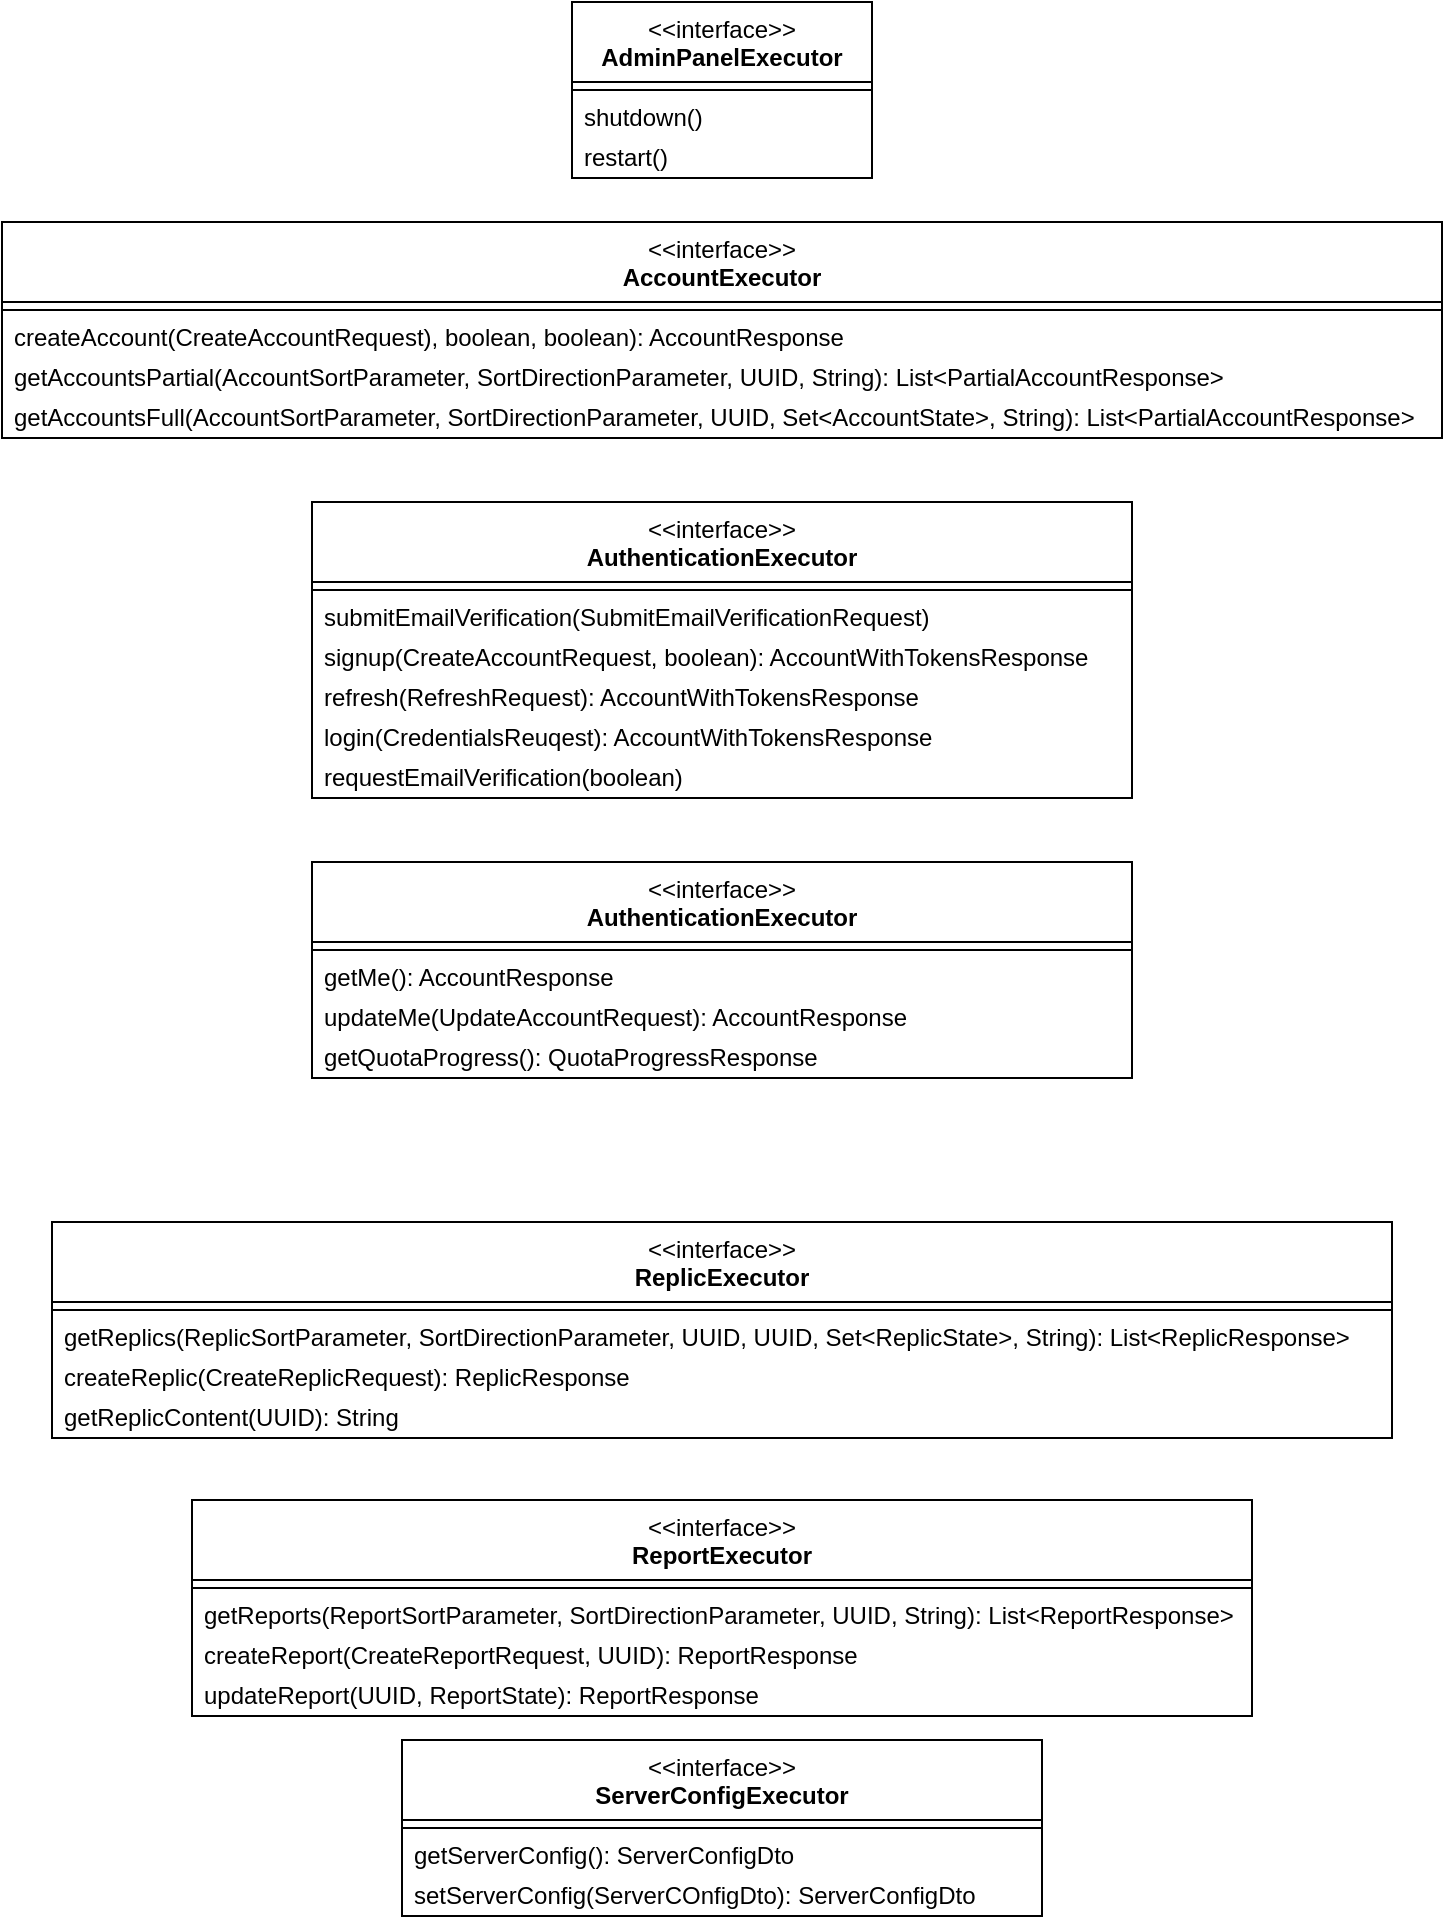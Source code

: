 <mxfile version="28.2.5">
  <diagram name="Seite-1" id="tv3RCUC1lsHie5otSo7a">
    <mxGraphModel dx="2037" dy="1180" grid="1" gridSize="10" guides="1" tooltips="1" connect="1" arrows="1" fold="1" page="1" pageScale="1" pageWidth="827" pageHeight="1169" math="0" shadow="0">
      <root>
        <mxCell id="0" />
        <mxCell id="1" parent="0" />
        <mxCell id="T4kr8lGrIxhb68_Cwea7-1" value="&amp;lt;&amp;lt;interface&amp;gt;&amp;gt;&lt;br&gt;&lt;b&gt;AccountExecutor&lt;/b&gt;&lt;div&gt;&lt;br/&gt;&lt;/div&gt;" style="swimlane;fontStyle=0;align=center;verticalAlign=top;childLayout=stackLayout;horizontal=1;startSize=40;horizontalStack=0;resizeParent=1;resizeParentMax=0;resizeLast=0;collapsible=0;marginBottom=0;html=1;whiteSpace=wrap;" parent="1" vertex="1">
          <mxGeometry x="35" y="140" width="720" height="108" as="geometry" />
        </mxCell>
        <mxCell id="T4kr8lGrIxhb68_Cwea7-6" value="" style="line;strokeWidth=1;fillColor=none;align=left;verticalAlign=middle;spacingTop=-1;spacingLeft=3;spacingRight=3;rotatable=0;labelPosition=right;points=[];portConstraint=eastwest;" parent="T4kr8lGrIxhb68_Cwea7-1" vertex="1">
          <mxGeometry y="40" width="720" height="8" as="geometry" />
        </mxCell>
        <mxCell id="T4kr8lGrIxhb68_Cwea7-8" value="createAccount(CreateAccountRequest), boolean, boolean): AccountResponse" style="text;html=1;strokeColor=none;fillColor=none;align=left;verticalAlign=middle;spacingLeft=4;spacingRight=4;overflow=hidden;rotatable=0;points=[[0,0.5],[1,0.5]];portConstraint=eastwest;whiteSpace=wrap;" parent="T4kr8lGrIxhb68_Cwea7-1" vertex="1">
          <mxGeometry y="48" width="720" height="20" as="geometry" />
        </mxCell>
        <mxCell id="T4kr8lGrIxhb68_Cwea7-9" value="getAccountsPartial(AccountSortParameter, SortDirectionParameter, UUID, String): List&amp;lt;PartialAccountResponse&amp;gt;" style="text;html=1;strokeColor=none;fillColor=none;align=left;verticalAlign=middle;spacingLeft=4;spacingRight=4;overflow=hidden;rotatable=0;points=[[0,0.5],[1,0.5]];portConstraint=eastwest;whiteSpace=wrap;" parent="T4kr8lGrIxhb68_Cwea7-1" vertex="1">
          <mxGeometry y="68" width="720" height="20" as="geometry" />
        </mxCell>
        <mxCell id="T4kr8lGrIxhb68_Cwea7-11" value="getAccountsFull(AccountSortParameter, SortDirectionParameter, UUID, Set&amp;lt;AccountState&amp;gt;, String): List&amp;lt;PartialAccountResponse&amp;gt;" style="text;html=1;strokeColor=none;fillColor=none;align=left;verticalAlign=middle;spacingLeft=4;spacingRight=4;overflow=hidden;rotatable=0;points=[[0,0.5],[1,0.5]];portConstraint=eastwest;whiteSpace=wrap;" parent="T4kr8lGrIxhb68_Cwea7-1" vertex="1">
          <mxGeometry y="88" width="720" height="20" as="geometry" />
        </mxCell>
        <mxCell id="T4kr8lGrIxhb68_Cwea7-12" value="&amp;lt;&amp;lt;interface&amp;gt;&amp;gt;&lt;br&gt;&lt;b&gt;AdminPanelExecutor&lt;/b&gt;&lt;div&gt;&lt;br&gt;&lt;/div&gt;" style="swimlane;fontStyle=0;align=center;verticalAlign=top;childLayout=stackLayout;horizontal=1;startSize=40;horizontalStack=0;resizeParent=1;resizeParentMax=0;resizeLast=0;collapsible=0;marginBottom=0;html=1;whiteSpace=wrap;" parent="1" vertex="1">
          <mxGeometry x="320" y="30" width="150" height="88" as="geometry" />
        </mxCell>
        <mxCell id="T4kr8lGrIxhb68_Cwea7-13" value="" style="line;strokeWidth=1;fillColor=none;align=left;verticalAlign=middle;spacingTop=-1;spacingLeft=3;spacingRight=3;rotatable=0;labelPosition=right;points=[];portConstraint=eastwest;" parent="T4kr8lGrIxhb68_Cwea7-12" vertex="1">
          <mxGeometry y="40" width="150" height="8" as="geometry" />
        </mxCell>
        <mxCell id="T4kr8lGrIxhb68_Cwea7-14" value="shutdown()" style="text;html=1;strokeColor=none;fillColor=none;align=left;verticalAlign=middle;spacingLeft=4;spacingRight=4;overflow=hidden;rotatable=0;points=[[0,0.5],[1,0.5]];portConstraint=eastwest;whiteSpace=wrap;" parent="T4kr8lGrIxhb68_Cwea7-12" vertex="1">
          <mxGeometry y="48" width="150" height="20" as="geometry" />
        </mxCell>
        <mxCell id="T4kr8lGrIxhb68_Cwea7-17" value="restart()" style="text;html=1;strokeColor=none;fillColor=none;align=left;verticalAlign=middle;spacingLeft=4;spacingRight=4;overflow=hidden;rotatable=0;points=[[0,0.5],[1,0.5]];portConstraint=eastwest;whiteSpace=wrap;" parent="T4kr8lGrIxhb68_Cwea7-12" vertex="1">
          <mxGeometry y="68" width="150" height="20" as="geometry" />
        </mxCell>
        <mxCell id="T4kr8lGrIxhb68_Cwea7-18" value="&amp;lt;&amp;lt;interface&amp;gt;&amp;gt;&lt;br&gt;&lt;b&gt;AuthenticationExecutor&lt;/b&gt;&lt;div&gt;&lt;br&gt;&lt;/div&gt;" style="swimlane;fontStyle=0;align=center;verticalAlign=top;childLayout=stackLayout;horizontal=1;startSize=40;horizontalStack=0;resizeParent=1;resizeParentMax=0;resizeLast=0;collapsible=0;marginBottom=0;html=1;whiteSpace=wrap;" parent="1" vertex="1">
          <mxGeometry x="190" y="280" width="410" height="148" as="geometry" />
        </mxCell>
        <mxCell id="T4kr8lGrIxhb68_Cwea7-19" value="" style="line;strokeWidth=1;fillColor=none;align=left;verticalAlign=middle;spacingTop=-1;spacingLeft=3;spacingRight=3;rotatable=0;labelPosition=right;points=[];portConstraint=eastwest;" parent="T4kr8lGrIxhb68_Cwea7-18" vertex="1">
          <mxGeometry y="40" width="410" height="8" as="geometry" />
        </mxCell>
        <mxCell id="T4kr8lGrIxhb68_Cwea7-20" value="submitEmailVerification(SubmitEmailVerificationRequest)" style="text;html=1;strokeColor=none;fillColor=none;align=left;verticalAlign=middle;spacingLeft=4;spacingRight=4;overflow=hidden;rotatable=0;points=[[0,0.5],[1,0.5]];portConstraint=eastwest;whiteSpace=wrap;" parent="T4kr8lGrIxhb68_Cwea7-18" vertex="1">
          <mxGeometry y="48" width="410" height="20" as="geometry" />
        </mxCell>
        <mxCell id="T4kr8lGrIxhb68_Cwea7-21" value="signup(CreateAccountRequest, boolean): AccountWithTokensResponse" style="text;html=1;strokeColor=none;fillColor=none;align=left;verticalAlign=middle;spacingLeft=4;spacingRight=4;overflow=hidden;rotatable=0;points=[[0,0.5],[1,0.5]];portConstraint=eastwest;whiteSpace=wrap;" parent="T4kr8lGrIxhb68_Cwea7-18" vertex="1">
          <mxGeometry y="68" width="410" height="20" as="geometry" />
        </mxCell>
        <mxCell id="T4kr8lGrIxhb68_Cwea7-22" value="refresh(RefreshRequest): AccountWithTokensResponse" style="text;html=1;strokeColor=none;fillColor=none;align=left;verticalAlign=middle;spacingLeft=4;spacingRight=4;overflow=hidden;rotatable=0;points=[[0,0.5],[1,0.5]];portConstraint=eastwest;whiteSpace=wrap;" parent="T4kr8lGrIxhb68_Cwea7-18" vertex="1">
          <mxGeometry y="88" width="410" height="20" as="geometry" />
        </mxCell>
        <mxCell id="T4kr8lGrIxhb68_Cwea7-25" value="login(CredentialsReuqest): AccountWithTokensResponse" style="text;html=1;strokeColor=none;fillColor=none;align=left;verticalAlign=middle;spacingLeft=4;spacingRight=4;overflow=hidden;rotatable=0;points=[[0,0.5],[1,0.5]];portConstraint=eastwest;whiteSpace=wrap;" parent="T4kr8lGrIxhb68_Cwea7-18" vertex="1">
          <mxGeometry y="108" width="410" height="20" as="geometry" />
        </mxCell>
        <mxCell id="T4kr8lGrIxhb68_Cwea7-26" value="requestEmailVerification(boolean)" style="text;html=1;strokeColor=none;fillColor=none;align=left;verticalAlign=middle;spacingLeft=4;spacingRight=4;overflow=hidden;rotatable=0;points=[[0,0.5],[1,0.5]];portConstraint=eastwest;whiteSpace=wrap;" parent="T4kr8lGrIxhb68_Cwea7-18" vertex="1">
          <mxGeometry y="128" width="410" height="20" as="geometry" />
        </mxCell>
        <mxCell id="T4kr8lGrIxhb68_Cwea7-27" value="&amp;lt;&amp;lt;interface&amp;gt;&amp;gt;&lt;br&gt;&lt;b&gt;ReplicExecutor&lt;/b&gt;&lt;div&gt;&lt;br&gt;&lt;/div&gt;" style="swimlane;fontStyle=0;align=center;verticalAlign=top;childLayout=stackLayout;horizontal=1;startSize=40;horizontalStack=0;resizeParent=1;resizeParentMax=0;resizeLast=0;collapsible=0;marginBottom=0;html=1;whiteSpace=wrap;" parent="1" vertex="1">
          <mxGeometry x="60" y="640" width="670" height="108" as="geometry" />
        </mxCell>
        <mxCell id="T4kr8lGrIxhb68_Cwea7-28" value="" style="line;strokeWidth=1;fillColor=none;align=left;verticalAlign=middle;spacingTop=-1;spacingLeft=3;spacingRight=3;rotatable=0;labelPosition=right;points=[];portConstraint=eastwest;" parent="T4kr8lGrIxhb68_Cwea7-27" vertex="1">
          <mxGeometry y="40" width="670" height="8" as="geometry" />
        </mxCell>
        <mxCell id="T4kr8lGrIxhb68_Cwea7-29" value="getReplics(ReplicSortParameter, SortDirectionParameter, UUID, UUID, Set&amp;lt;ReplicState&amp;gt;, String): List&amp;lt;ReplicResponse&amp;gt;" style="text;html=1;strokeColor=none;fillColor=none;align=left;verticalAlign=middle;spacingLeft=4;spacingRight=4;overflow=hidden;rotatable=0;points=[[0,0.5],[1,0.5]];portConstraint=eastwest;whiteSpace=wrap;" parent="T4kr8lGrIxhb68_Cwea7-27" vertex="1">
          <mxGeometry y="48" width="670" height="20" as="geometry" />
        </mxCell>
        <mxCell id="T4kr8lGrIxhb68_Cwea7-30" value="createReplic(CreateReplicRequest): ReplicResponse" style="text;html=1;strokeColor=none;fillColor=none;align=left;verticalAlign=middle;spacingLeft=4;spacingRight=4;overflow=hidden;rotatable=0;points=[[0,0.5],[1,0.5]];portConstraint=eastwest;whiteSpace=wrap;" parent="T4kr8lGrIxhb68_Cwea7-27" vertex="1">
          <mxGeometry y="68" width="670" height="20" as="geometry" />
        </mxCell>
        <mxCell id="T4kr8lGrIxhb68_Cwea7-31" value="getReplicContent(UUID): String" style="text;html=1;strokeColor=none;fillColor=none;align=left;verticalAlign=middle;spacingLeft=4;spacingRight=4;overflow=hidden;rotatable=0;points=[[0,0.5],[1,0.5]];portConstraint=eastwest;whiteSpace=wrap;" parent="T4kr8lGrIxhb68_Cwea7-27" vertex="1">
          <mxGeometry y="88" width="670" height="20" as="geometry" />
        </mxCell>
        <mxCell id="T4kr8lGrIxhb68_Cwea7-36" value="&amp;lt;&amp;lt;interface&amp;gt;&amp;gt;&lt;br&gt;&lt;b&gt;ReportExecutor&lt;/b&gt;&lt;div&gt;&lt;br&gt;&lt;/div&gt;" style="swimlane;fontStyle=0;align=center;verticalAlign=top;childLayout=stackLayout;horizontal=1;startSize=40;horizontalStack=0;resizeParent=1;resizeParentMax=0;resizeLast=0;collapsible=0;marginBottom=0;html=1;whiteSpace=wrap;" parent="1" vertex="1">
          <mxGeometry x="130" y="779" width="530" height="108" as="geometry" />
        </mxCell>
        <mxCell id="T4kr8lGrIxhb68_Cwea7-37" value="" style="line;strokeWidth=1;fillColor=none;align=left;verticalAlign=middle;spacingTop=-1;spacingLeft=3;spacingRight=3;rotatable=0;labelPosition=right;points=[];portConstraint=eastwest;" parent="T4kr8lGrIxhb68_Cwea7-36" vertex="1">
          <mxGeometry y="40" width="530" height="8" as="geometry" />
        </mxCell>
        <mxCell id="T4kr8lGrIxhb68_Cwea7-38" value="getReports(ReportSortParameter, SortDirectionParameter, UUID, String): List&amp;lt;ReportResponse&amp;gt;" style="text;html=1;strokeColor=none;fillColor=none;align=left;verticalAlign=middle;spacingLeft=4;spacingRight=4;overflow=hidden;rotatable=0;points=[[0,0.5],[1,0.5]];portConstraint=eastwest;whiteSpace=wrap;" parent="T4kr8lGrIxhb68_Cwea7-36" vertex="1">
          <mxGeometry y="48" width="530" height="20" as="geometry" />
        </mxCell>
        <mxCell id="T4kr8lGrIxhb68_Cwea7-39" value="createReport(CreateReportRequest, UUID): ReportResponse" style="text;html=1;strokeColor=none;fillColor=none;align=left;verticalAlign=middle;spacingLeft=4;spacingRight=4;overflow=hidden;rotatable=0;points=[[0,0.5],[1,0.5]];portConstraint=eastwest;whiteSpace=wrap;" parent="T4kr8lGrIxhb68_Cwea7-36" vertex="1">
          <mxGeometry y="68" width="530" height="20" as="geometry" />
        </mxCell>
        <mxCell id="LKBNffSOK_iH0aHdxePR-1" value="updateReport(UUID, ReportState): ReportResponse" style="text;html=1;strokeColor=none;fillColor=none;align=left;verticalAlign=middle;spacingLeft=4;spacingRight=4;overflow=hidden;rotatable=0;points=[[0,0.5],[1,0.5]];portConstraint=eastwest;whiteSpace=wrap;" vertex="1" parent="T4kr8lGrIxhb68_Cwea7-36">
          <mxGeometry y="88" width="530" height="20" as="geometry" />
        </mxCell>
        <mxCell id="T4kr8lGrIxhb68_Cwea7-41" value="&amp;lt;&amp;lt;interface&amp;gt;&amp;gt;&lt;br&gt;&lt;b&gt;ServerConfigExecutor&lt;/b&gt;&lt;div&gt;&lt;br&gt;&lt;/div&gt;" style="swimlane;fontStyle=0;align=center;verticalAlign=top;childLayout=stackLayout;horizontal=1;startSize=40;horizontalStack=0;resizeParent=1;resizeParentMax=0;resizeLast=0;collapsible=0;marginBottom=0;html=1;whiteSpace=wrap;" parent="1" vertex="1">
          <mxGeometry x="235" y="899" width="320" height="88" as="geometry" />
        </mxCell>
        <mxCell id="T4kr8lGrIxhb68_Cwea7-42" value="" style="line;strokeWidth=1;fillColor=none;align=left;verticalAlign=middle;spacingTop=-1;spacingLeft=3;spacingRight=3;rotatable=0;labelPosition=right;points=[];portConstraint=eastwest;" parent="T4kr8lGrIxhb68_Cwea7-41" vertex="1">
          <mxGeometry y="40" width="320" height="8" as="geometry" />
        </mxCell>
        <mxCell id="T4kr8lGrIxhb68_Cwea7-43" value="getServerConfig(): ServerConfigDto" style="text;html=1;strokeColor=none;fillColor=none;align=left;verticalAlign=middle;spacingLeft=4;spacingRight=4;overflow=hidden;rotatable=0;points=[[0,0.5],[1,0.5]];portConstraint=eastwest;whiteSpace=wrap;" parent="T4kr8lGrIxhb68_Cwea7-41" vertex="1">
          <mxGeometry y="48" width="320" height="20" as="geometry" />
        </mxCell>
        <mxCell id="T4kr8lGrIxhb68_Cwea7-44" value="setServerConfig(ServerCOnfigDto): ServerConfigDto" style="text;html=1;strokeColor=none;fillColor=none;align=left;verticalAlign=middle;spacingLeft=4;spacingRight=4;overflow=hidden;rotatable=0;points=[[0,0.5],[1,0.5]];portConstraint=eastwest;whiteSpace=wrap;" parent="T4kr8lGrIxhb68_Cwea7-41" vertex="1">
          <mxGeometry y="68" width="320" height="20" as="geometry" />
        </mxCell>
        <mxCell id="LKBNffSOK_iH0aHdxePR-2" value="&amp;lt;&amp;lt;interface&amp;gt;&amp;gt;&lt;br&gt;&lt;b&gt;AuthenticationExecutor&lt;/b&gt;&lt;div&gt;&lt;br&gt;&lt;/div&gt;" style="swimlane;fontStyle=0;align=center;verticalAlign=top;childLayout=stackLayout;horizontal=1;startSize=40;horizontalStack=0;resizeParent=1;resizeParentMax=0;resizeLast=0;collapsible=0;marginBottom=0;html=1;whiteSpace=wrap;" vertex="1" parent="1">
          <mxGeometry x="190" y="460" width="410" height="108" as="geometry" />
        </mxCell>
        <mxCell id="LKBNffSOK_iH0aHdxePR-3" value="" style="line;strokeWidth=1;fillColor=none;align=left;verticalAlign=middle;spacingTop=-1;spacingLeft=3;spacingRight=3;rotatable=0;labelPosition=right;points=[];portConstraint=eastwest;" vertex="1" parent="LKBNffSOK_iH0aHdxePR-2">
          <mxGeometry y="40" width="410" height="8" as="geometry" />
        </mxCell>
        <mxCell id="LKBNffSOK_iH0aHdxePR-7" value="getMe(): AccountResponse" style="text;html=1;strokeColor=none;fillColor=none;align=left;verticalAlign=middle;spacingLeft=4;spacingRight=4;overflow=hidden;rotatable=0;points=[[0,0.5],[1,0.5]];portConstraint=eastwest;whiteSpace=wrap;" vertex="1" parent="LKBNffSOK_iH0aHdxePR-2">
          <mxGeometry y="48" width="410" height="20" as="geometry" />
        </mxCell>
        <mxCell id="LKBNffSOK_iH0aHdxePR-8" value="updateMe(UpdateAccountRequest): AccountResponse" style="text;html=1;strokeColor=none;fillColor=none;align=left;verticalAlign=middle;spacingLeft=4;spacingRight=4;overflow=hidden;rotatable=0;points=[[0,0.5],[1,0.5]];portConstraint=eastwest;whiteSpace=wrap;" vertex="1" parent="LKBNffSOK_iH0aHdxePR-2">
          <mxGeometry y="68" width="410" height="20" as="geometry" />
        </mxCell>
        <mxCell id="LKBNffSOK_iH0aHdxePR-11" value="getQuotaProgress(): QuotaProgressResponse" style="text;html=1;strokeColor=none;fillColor=none;align=left;verticalAlign=middle;spacingLeft=4;spacingRight=4;overflow=hidden;rotatable=0;points=[[0,0.5],[1,0.5]];portConstraint=eastwest;whiteSpace=wrap;" vertex="1" parent="LKBNffSOK_iH0aHdxePR-2">
          <mxGeometry y="88" width="410" height="20" as="geometry" />
        </mxCell>
      </root>
    </mxGraphModel>
  </diagram>
</mxfile>

